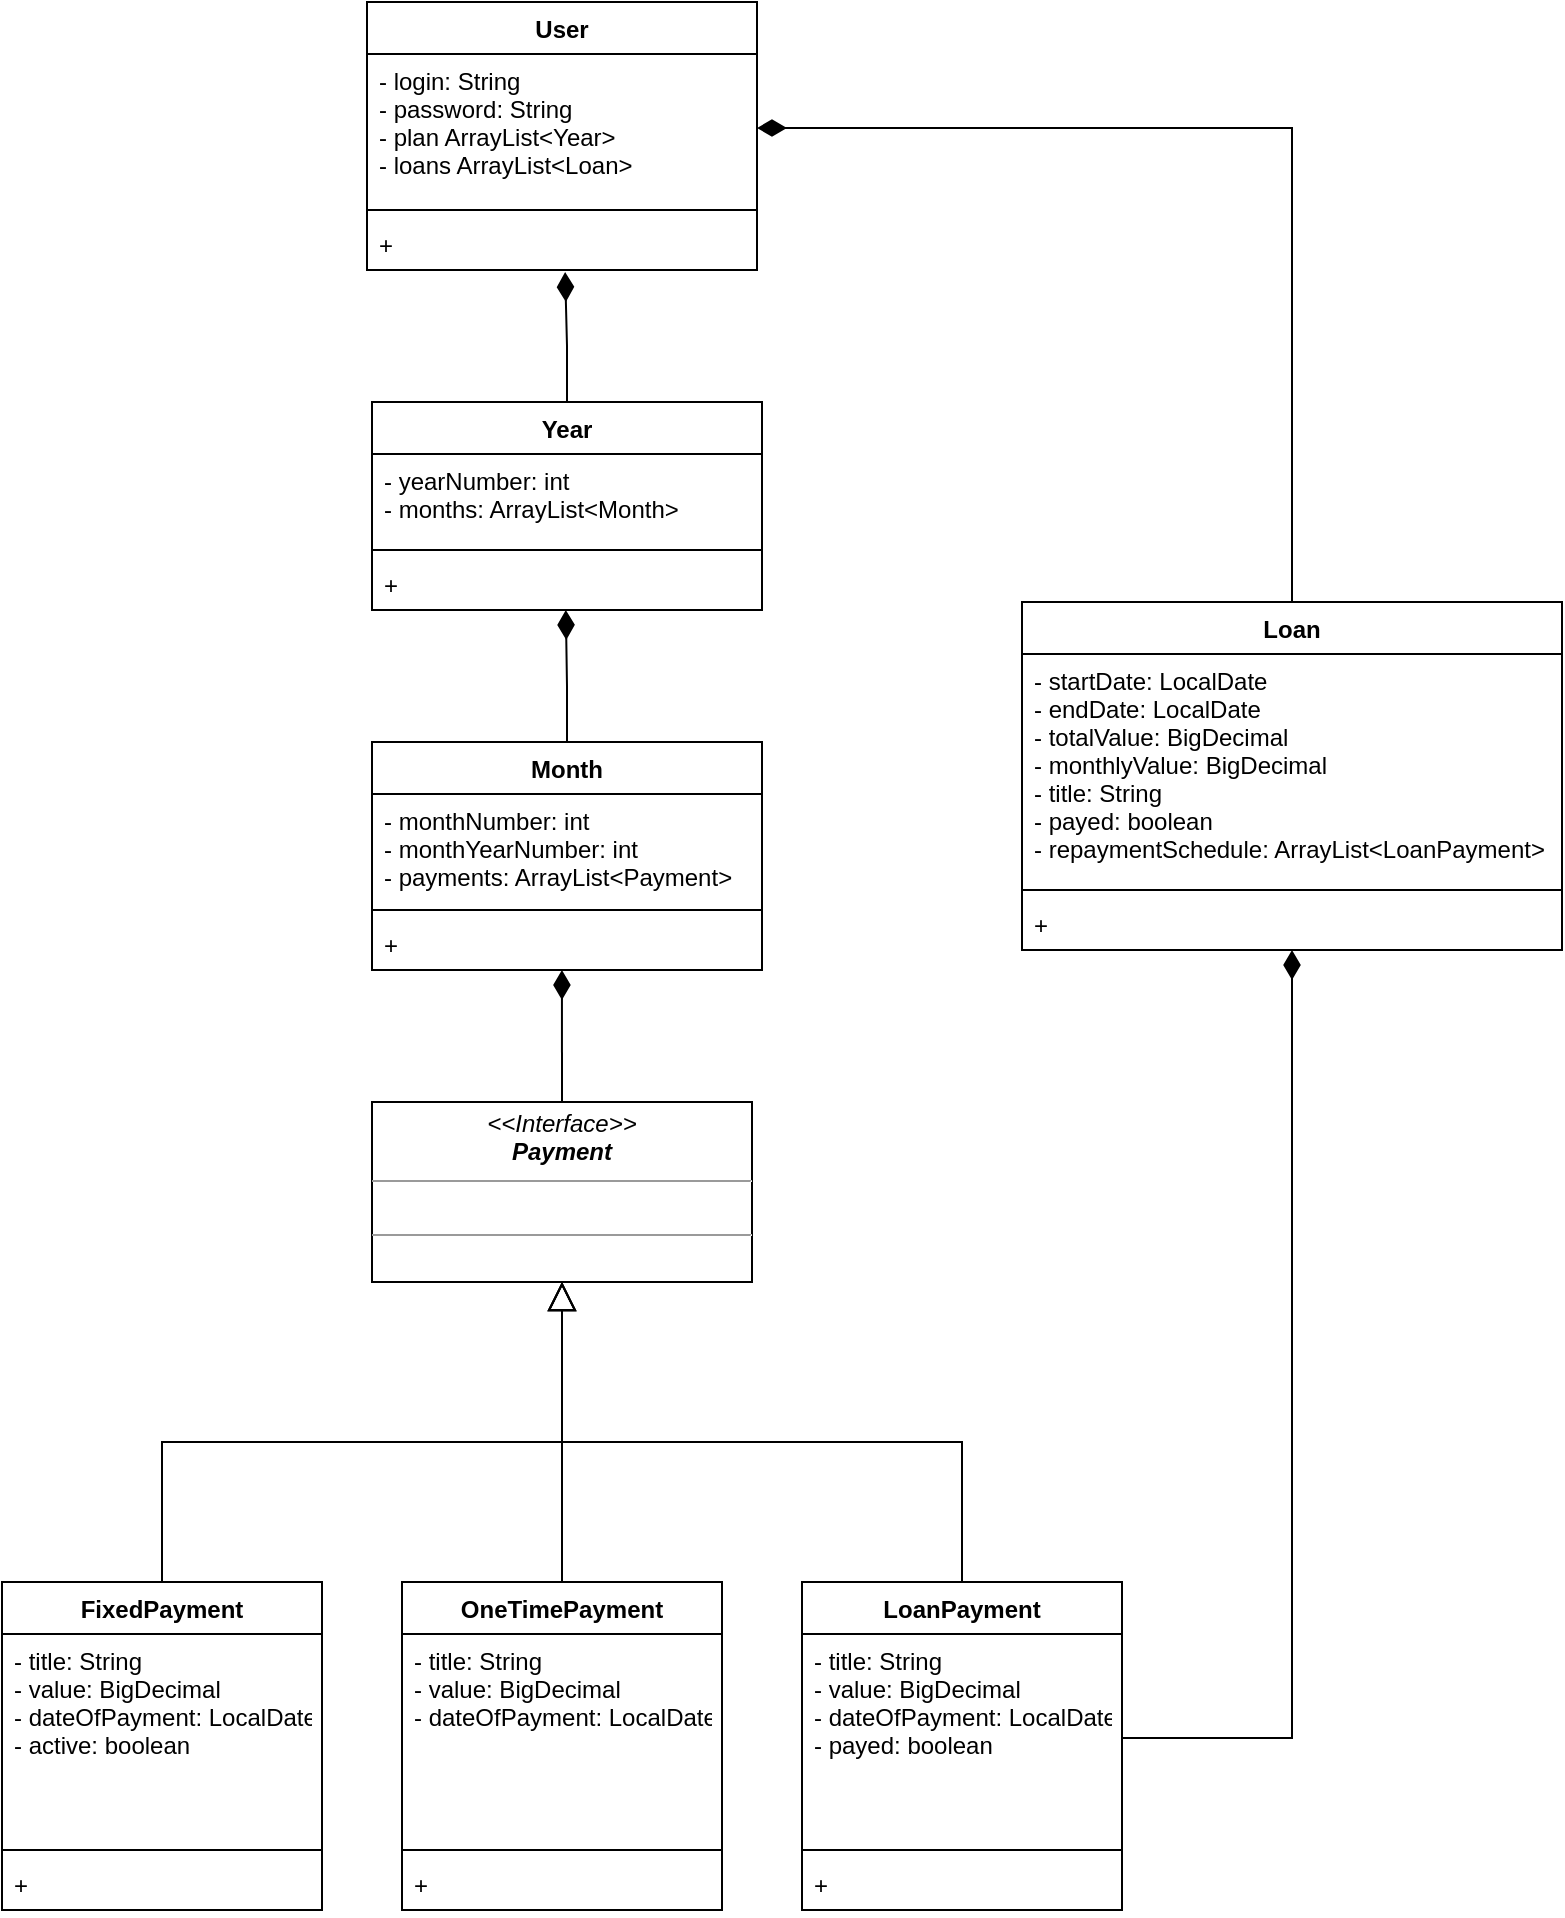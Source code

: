 <mxfile version="15.5.8" type="device"><diagram name="Page-1" id="c4acf3e9-155e-7222-9cf6-157b1a14988f"><mxGraphModel dx="317" dy="1641" grid="1" gridSize="10" guides="1" tooltips="1" connect="1" arrows="1" fold="1" page="1" pageScale="1" pageWidth="850" pageHeight="1100" background="#ffffff" math="0" shadow="0"><root><mxCell id="0"/><mxCell id="1" parent="0"/><mxCell id="ab7zqJQ8PX5fnKnZ95q6-33" style="edgeStyle=orthogonalEdgeStyle;rounded=0;orthogonalLoop=1;jettySize=auto;html=1;entryX=1;entryY=0.5;entryDx=0;entryDy=0;endArrow=none;endFill=0;startArrow=diamondThin;startFill=1;strokeWidth=1;endSize=12;startSize=12;" parent="1" source="ab7zqJQ8PX5fnKnZ95q6-1" target="ab7zqJQ8PX5fnKnZ95q6-7" edge="1"><mxGeometry relative="1" as="geometry"/></mxCell><mxCell id="cv2jGcRzBHKr-b_zaKHP-6" style="edgeStyle=orthogonalEdgeStyle;rounded=0;orthogonalLoop=1;jettySize=auto;html=1;endArrow=diamondThin;endFill=1;startSize=12;endSize=12;entryX=1;entryY=0.5;entryDx=0;entryDy=0;" parent="1" source="ab7zqJQ8PX5fnKnZ95q6-1" target="cv2jGcRzBHKr-b_zaKHP-2" edge="1"><mxGeometry relative="1" as="geometry"><mxPoint x="480" y="10" as="targetPoint"/></mxGeometry></mxCell><mxCell id="ab7zqJQ8PX5fnKnZ95q6-1" value="Loan" style="swimlane;fontStyle=1;align=center;verticalAlign=top;childLayout=stackLayout;horizontal=1;startSize=26;horizontalStack=0;resizeParent=1;resizeParentMax=0;resizeLast=0;collapsible=1;marginBottom=0;" parent="1" vertex="1"><mxGeometry x="510" y="30" width="270" height="174" as="geometry"/></mxCell><mxCell id="ab7zqJQ8PX5fnKnZ95q6-2" value="- startDate: LocalDate&#10;- endDate: LocalDate&#10;- totalValue: BigDecimal&#10;- monthlyValue: BigDecimal&#10;- title: String&#10;- payed: boolean&#10;- repaymentSchedule: ArrayList&lt;LoanPayment&gt;&#10;" style="text;strokeColor=none;fillColor=none;align=left;verticalAlign=top;spacingLeft=4;spacingRight=4;overflow=hidden;rotatable=0;points=[[0,0.5],[1,0.5]];portConstraint=eastwest;" parent="ab7zqJQ8PX5fnKnZ95q6-1" vertex="1"><mxGeometry y="26" width="270" height="114" as="geometry"/></mxCell><mxCell id="ab7zqJQ8PX5fnKnZ95q6-3" value="" style="line;strokeWidth=1;fillColor=none;align=left;verticalAlign=middle;spacingTop=-1;spacingLeft=3;spacingRight=3;rotatable=0;labelPosition=right;points=[];portConstraint=eastwest;" parent="ab7zqJQ8PX5fnKnZ95q6-1" vertex="1"><mxGeometry y="140" width="270" height="8" as="geometry"/></mxCell><mxCell id="ab7zqJQ8PX5fnKnZ95q6-4" value="+ " style="text;strokeColor=none;fillColor=none;align=left;verticalAlign=top;spacingLeft=4;spacingRight=4;overflow=hidden;rotatable=0;points=[[0,0.5],[1,0.5]];portConstraint=eastwest;" parent="ab7zqJQ8PX5fnKnZ95q6-1" vertex="1"><mxGeometry y="148" width="270" height="26" as="geometry"/></mxCell><mxCell id="KbkIkhH59-y_2MquHSfH-6" style="edgeStyle=orthogonalEdgeStyle;rounded=0;orthogonalLoop=1;jettySize=auto;html=1;exitX=0.5;exitY=0;exitDx=0;exitDy=0;entryX=0.487;entryY=1;entryDx=0;entryDy=0;entryPerimeter=0;endArrow=diamondThin;endFill=1;startSize=12;endSize=12;" parent="1" source="ab7zqJQ8PX5fnKnZ95q6-5" target="KbkIkhH59-y_2MquHSfH-4" edge="1"><mxGeometry relative="1" as="geometry"/></mxCell><mxCell id="ab7zqJQ8PX5fnKnZ95q6-5" value="&lt;p style=&quot;margin: 0px ; margin-top: 4px ; text-align: center&quot;&gt;&lt;i&gt;&amp;lt;&amp;lt;Interface&amp;gt;&amp;gt;&lt;/i&gt;&lt;br&gt;&lt;b&gt;&lt;i&gt;Payment&lt;/i&gt;&lt;/b&gt;&lt;/p&gt;&lt;hr size=&quot;1&quot;&gt;&lt;p style=&quot;margin: 0px ; margin-left: 4px&quot;&gt;&lt;br&gt;&lt;/p&gt;&lt;hr size=&quot;1&quot;&gt;&lt;p style=&quot;margin: 0px ; margin-left: 4px&quot;&gt;&lt;br&gt;&lt;/p&gt;" style="verticalAlign=top;align=left;overflow=fill;fontSize=12;fontFamily=Helvetica;html=1;" parent="1" vertex="1"><mxGeometry x="185" y="280" width="190" height="90" as="geometry"/></mxCell><mxCell id="ab7zqJQ8PX5fnKnZ95q6-30" style="edgeStyle=orthogonalEdgeStyle;rounded=0;orthogonalLoop=1;jettySize=auto;html=1;exitX=0.5;exitY=0;exitDx=0;exitDy=0;entryX=0.5;entryY=1;entryDx=0;entryDy=0;endArrow=block;endFill=0;startSize=12;endSize=12;" parent="1" source="ab7zqJQ8PX5fnKnZ95q6-6" target="ab7zqJQ8PX5fnKnZ95q6-5" edge="1"><mxGeometry relative="1" as="geometry"/></mxCell><mxCell id="ab7zqJQ8PX5fnKnZ95q6-6" value="LoanPayment" style="swimlane;fontStyle=1;align=center;verticalAlign=top;childLayout=stackLayout;horizontal=1;startSize=26;horizontalStack=0;resizeParent=1;resizeParentMax=0;resizeLast=0;collapsible=1;marginBottom=0;" parent="1" vertex="1"><mxGeometry x="400" y="520" width="160" height="164" as="geometry"/></mxCell><mxCell id="ab7zqJQ8PX5fnKnZ95q6-7" value="- title: String&#10;- value: BigDecimal&#10;- dateOfPayment: LocalDate&#10;- payed: boolean" style="text;strokeColor=none;fillColor=none;align=left;verticalAlign=top;spacingLeft=4;spacingRight=4;overflow=hidden;rotatable=0;points=[[0,0.5],[1,0.5]];portConstraint=eastwest;" parent="ab7zqJQ8PX5fnKnZ95q6-6" vertex="1"><mxGeometry y="26" width="160" height="104" as="geometry"/></mxCell><mxCell id="ab7zqJQ8PX5fnKnZ95q6-8" value="" style="line;strokeWidth=1;fillColor=none;align=left;verticalAlign=middle;spacingTop=-1;spacingLeft=3;spacingRight=3;rotatable=0;labelPosition=right;points=[];portConstraint=eastwest;" parent="ab7zqJQ8PX5fnKnZ95q6-6" vertex="1"><mxGeometry y="130" width="160" height="8" as="geometry"/></mxCell><mxCell id="ab7zqJQ8PX5fnKnZ95q6-9" value="+ " style="text;strokeColor=none;fillColor=none;align=left;verticalAlign=top;spacingLeft=4;spacingRight=4;overflow=hidden;rotatable=0;points=[[0,0.5],[1,0.5]];portConstraint=eastwest;" parent="ab7zqJQ8PX5fnKnZ95q6-6" vertex="1"><mxGeometry y="138" width="160" height="26" as="geometry"/></mxCell><mxCell id="ab7zqJQ8PX5fnKnZ95q6-28" style="edgeStyle=orthogonalEdgeStyle;rounded=0;orthogonalLoop=1;jettySize=auto;html=1;endArrow=block;endFill=0;endSize=12;startSize=12;" parent="1" source="ab7zqJQ8PX5fnKnZ95q6-10" target="ab7zqJQ8PX5fnKnZ95q6-5" edge="1"><mxGeometry relative="1" as="geometry"/></mxCell><mxCell id="ab7zqJQ8PX5fnKnZ95q6-10" value="OneTimePayment" style="swimlane;fontStyle=1;align=center;verticalAlign=top;childLayout=stackLayout;horizontal=1;startSize=26;horizontalStack=0;resizeParent=1;resizeParentMax=0;resizeLast=0;collapsible=1;marginBottom=0;" parent="1" vertex="1"><mxGeometry x="200" y="520" width="160" height="164" as="geometry"/></mxCell><mxCell id="ab7zqJQ8PX5fnKnZ95q6-11" value="- title: String&#10;- value: BigDecimal&#10;- dateOfPayment: LocalDate" style="text;strokeColor=none;fillColor=none;align=left;verticalAlign=top;spacingLeft=4;spacingRight=4;overflow=hidden;rotatable=0;points=[[0,0.5],[1,0.5]];portConstraint=eastwest;" parent="ab7zqJQ8PX5fnKnZ95q6-10" vertex="1"><mxGeometry y="26" width="160" height="104" as="geometry"/></mxCell><mxCell id="ab7zqJQ8PX5fnKnZ95q6-12" value="" style="line;strokeWidth=1;fillColor=none;align=left;verticalAlign=middle;spacingTop=-1;spacingLeft=3;spacingRight=3;rotatable=0;labelPosition=right;points=[];portConstraint=eastwest;" parent="ab7zqJQ8PX5fnKnZ95q6-10" vertex="1"><mxGeometry y="130" width="160" height="8" as="geometry"/></mxCell><mxCell id="ab7zqJQ8PX5fnKnZ95q6-13" value="+" style="text;strokeColor=none;fillColor=none;align=left;verticalAlign=top;spacingLeft=4;spacingRight=4;overflow=hidden;rotatable=0;points=[[0,0.5],[1,0.5]];portConstraint=eastwest;" parent="ab7zqJQ8PX5fnKnZ95q6-10" vertex="1"><mxGeometry y="138" width="160" height="26" as="geometry"/></mxCell><mxCell id="ab7zqJQ8PX5fnKnZ95q6-27" style="edgeStyle=orthogonalEdgeStyle;rounded=0;orthogonalLoop=1;jettySize=auto;html=1;exitX=0.5;exitY=0;exitDx=0;exitDy=0;endArrow=block;endFill=0;startSize=12;endSize=12;" parent="1" source="ab7zqJQ8PX5fnKnZ95q6-14" target="ab7zqJQ8PX5fnKnZ95q6-5" edge="1"><mxGeometry relative="1" as="geometry"/></mxCell><mxCell id="ab7zqJQ8PX5fnKnZ95q6-14" value="FixedPayment" style="swimlane;fontStyle=1;align=center;verticalAlign=top;childLayout=stackLayout;horizontal=1;startSize=26;horizontalStack=0;resizeParent=1;resizeParentMax=0;resizeLast=0;collapsible=1;marginBottom=0;" parent="1" vertex="1"><mxGeometry y="520" width="160" height="164" as="geometry"/></mxCell><mxCell id="ab7zqJQ8PX5fnKnZ95q6-15" value="- title: String&#10;- value: BigDecimal&#10;- dateOfPayment: LocalDate&#10;- active: boolean" style="text;strokeColor=none;fillColor=none;align=left;verticalAlign=top;spacingLeft=4;spacingRight=4;overflow=hidden;rotatable=0;points=[[0,0.5],[1,0.5]];portConstraint=eastwest;" parent="ab7zqJQ8PX5fnKnZ95q6-14" vertex="1"><mxGeometry y="26" width="160" height="104" as="geometry"/></mxCell><mxCell id="ab7zqJQ8PX5fnKnZ95q6-16" value="" style="line;strokeWidth=1;fillColor=none;align=left;verticalAlign=middle;spacingTop=-1;spacingLeft=3;spacingRight=3;rotatable=0;labelPosition=right;points=[];portConstraint=eastwest;" parent="ab7zqJQ8PX5fnKnZ95q6-14" vertex="1"><mxGeometry y="130" width="160" height="8" as="geometry"/></mxCell><mxCell id="ab7zqJQ8PX5fnKnZ95q6-17" value="+ " style="text;strokeColor=none;fillColor=none;align=left;verticalAlign=top;spacingLeft=4;spacingRight=4;overflow=hidden;rotatable=0;points=[[0,0.5],[1,0.5]];portConstraint=eastwest;" parent="ab7zqJQ8PX5fnKnZ95q6-14" vertex="1"><mxGeometry y="138" width="160" height="26" as="geometry"/></mxCell><mxCell id="QJpINexusF4DP4FfEJ1i-5" style="edgeStyle=orthogonalEdgeStyle;rounded=0;orthogonalLoop=1;jettySize=auto;html=1;exitX=0.5;exitY=0;exitDx=0;exitDy=0;entryX=0.497;entryY=1;entryDx=0;entryDy=0;entryPerimeter=0;endArrow=diamondThin;endFill=1;startSize=12;endSize=12;" parent="1" source="KbkIkhH59-y_2MquHSfH-1" target="QJpINexusF4DP4FfEJ1i-4" edge="1"><mxGeometry relative="1" as="geometry"/></mxCell><mxCell id="KbkIkhH59-y_2MquHSfH-1" value="Month" style="swimlane;fontStyle=1;align=center;verticalAlign=top;childLayout=stackLayout;horizontal=1;startSize=26;horizontalStack=0;resizeParent=1;resizeParentMax=0;resizeLast=0;collapsible=1;marginBottom=0;" parent="1" vertex="1"><mxGeometry x="185" y="100" width="195" height="114" as="geometry"/></mxCell><mxCell id="KbkIkhH59-y_2MquHSfH-2" value="- monthNumber: int&#10;- monthYearNumber: int&#10;- payments: ArrayList&lt;Payment&gt;" style="text;strokeColor=none;fillColor=none;align=left;verticalAlign=top;spacingLeft=4;spacingRight=4;overflow=hidden;rotatable=0;points=[[0,0.5],[1,0.5]];portConstraint=eastwest;" parent="KbkIkhH59-y_2MquHSfH-1" vertex="1"><mxGeometry y="26" width="195" height="54" as="geometry"/></mxCell><mxCell id="KbkIkhH59-y_2MquHSfH-3" value="" style="line;strokeWidth=1;fillColor=none;align=left;verticalAlign=middle;spacingTop=-1;spacingLeft=3;spacingRight=3;rotatable=0;labelPosition=right;points=[];portConstraint=eastwest;" parent="KbkIkhH59-y_2MquHSfH-1" vertex="1"><mxGeometry y="80" width="195" height="8" as="geometry"/></mxCell><mxCell id="KbkIkhH59-y_2MquHSfH-4" value="+ " style="text;strokeColor=none;fillColor=none;align=left;verticalAlign=top;spacingLeft=4;spacingRight=4;overflow=hidden;rotatable=0;points=[[0,0.5],[1,0.5]];portConstraint=eastwest;" parent="KbkIkhH59-y_2MquHSfH-1" vertex="1"><mxGeometry y="88" width="195" height="26" as="geometry"/></mxCell><mxCell id="cv2jGcRzBHKr-b_zaKHP-1" value="User" style="swimlane;fontStyle=1;align=center;verticalAlign=top;childLayout=stackLayout;horizontal=1;startSize=26;horizontalStack=0;resizeParent=1;resizeParentMax=0;resizeLast=0;collapsible=1;marginBottom=0;" parent="1" vertex="1"><mxGeometry x="182.5" y="-270" width="195" height="134" as="geometry"/></mxCell><mxCell id="cv2jGcRzBHKr-b_zaKHP-2" value="- login: String&#10;- password: String&#10;- plan ArrayList&lt;Year&gt;&#10;- loans ArrayList&lt;Loan&gt;" style="text;strokeColor=none;fillColor=none;align=left;verticalAlign=top;spacingLeft=4;spacingRight=4;overflow=hidden;rotatable=0;points=[[0,0.5],[1,0.5]];portConstraint=eastwest;" parent="cv2jGcRzBHKr-b_zaKHP-1" vertex="1"><mxGeometry y="26" width="195" height="74" as="geometry"/></mxCell><mxCell id="cv2jGcRzBHKr-b_zaKHP-3" value="" style="line;strokeWidth=1;fillColor=none;align=left;verticalAlign=middle;spacingTop=-1;spacingLeft=3;spacingRight=3;rotatable=0;labelPosition=right;points=[];portConstraint=eastwest;" parent="cv2jGcRzBHKr-b_zaKHP-1" vertex="1"><mxGeometry y="100" width="195" height="8" as="geometry"/></mxCell><mxCell id="cv2jGcRzBHKr-b_zaKHP-4" value="+ " style="text;strokeColor=none;fillColor=none;align=left;verticalAlign=top;spacingLeft=4;spacingRight=4;overflow=hidden;rotatable=0;points=[[0,0.5],[1,0.5]];portConstraint=eastwest;" parent="cv2jGcRzBHKr-b_zaKHP-1" vertex="1"><mxGeometry y="108" width="195" height="26" as="geometry"/></mxCell><mxCell id="cv2jGcRzBHKr-b_zaKHP-5" style="edgeStyle=orthogonalEdgeStyle;rounded=0;orthogonalLoop=1;jettySize=auto;html=1;entryX=0.508;entryY=1.038;entryDx=0;entryDy=0;entryPerimeter=0;endArrow=diamondThin;endFill=1;startSize=12;endSize=12;exitX=0.5;exitY=0;exitDx=0;exitDy=0;" parent="1" source="QJpINexusF4DP4FfEJ1i-1" target="cv2jGcRzBHKr-b_zaKHP-4" edge="1"><mxGeometry relative="1" as="geometry"><mxPoint x="284" y="-80" as="sourcePoint"/><mxPoint x="284.505" y="10" as="targetPoint"/></mxGeometry></mxCell><mxCell id="QJpINexusF4DP4FfEJ1i-1" value="Year" style="swimlane;fontStyle=1;align=center;verticalAlign=top;childLayout=stackLayout;horizontal=1;startSize=26;horizontalStack=0;resizeParent=1;resizeParentMax=0;resizeLast=0;collapsible=1;marginBottom=0;" parent="1" vertex="1"><mxGeometry x="185" y="-70" width="195" height="104" as="geometry"/></mxCell><mxCell id="QJpINexusF4DP4FfEJ1i-2" value="- yearNumber: int&#10;- months: ArrayList&lt;Month&gt;" style="text;strokeColor=none;fillColor=none;align=left;verticalAlign=top;spacingLeft=4;spacingRight=4;overflow=hidden;rotatable=0;points=[[0,0.5],[1,0.5]];portConstraint=eastwest;" parent="QJpINexusF4DP4FfEJ1i-1" vertex="1"><mxGeometry y="26" width="195" height="44" as="geometry"/></mxCell><mxCell id="QJpINexusF4DP4FfEJ1i-3" value="" style="line;strokeWidth=1;fillColor=none;align=left;verticalAlign=middle;spacingTop=-1;spacingLeft=3;spacingRight=3;rotatable=0;labelPosition=right;points=[];portConstraint=eastwest;" parent="QJpINexusF4DP4FfEJ1i-1" vertex="1"><mxGeometry y="70" width="195" height="8" as="geometry"/></mxCell><mxCell id="QJpINexusF4DP4FfEJ1i-4" value="+ " style="text;strokeColor=none;fillColor=none;align=left;verticalAlign=top;spacingLeft=4;spacingRight=4;overflow=hidden;rotatable=0;points=[[0,0.5],[1,0.5]];portConstraint=eastwest;" parent="QJpINexusF4DP4FfEJ1i-1" vertex="1"><mxGeometry y="78" width="195" height="26" as="geometry"/></mxCell></root></mxGraphModel></diagram></mxfile>